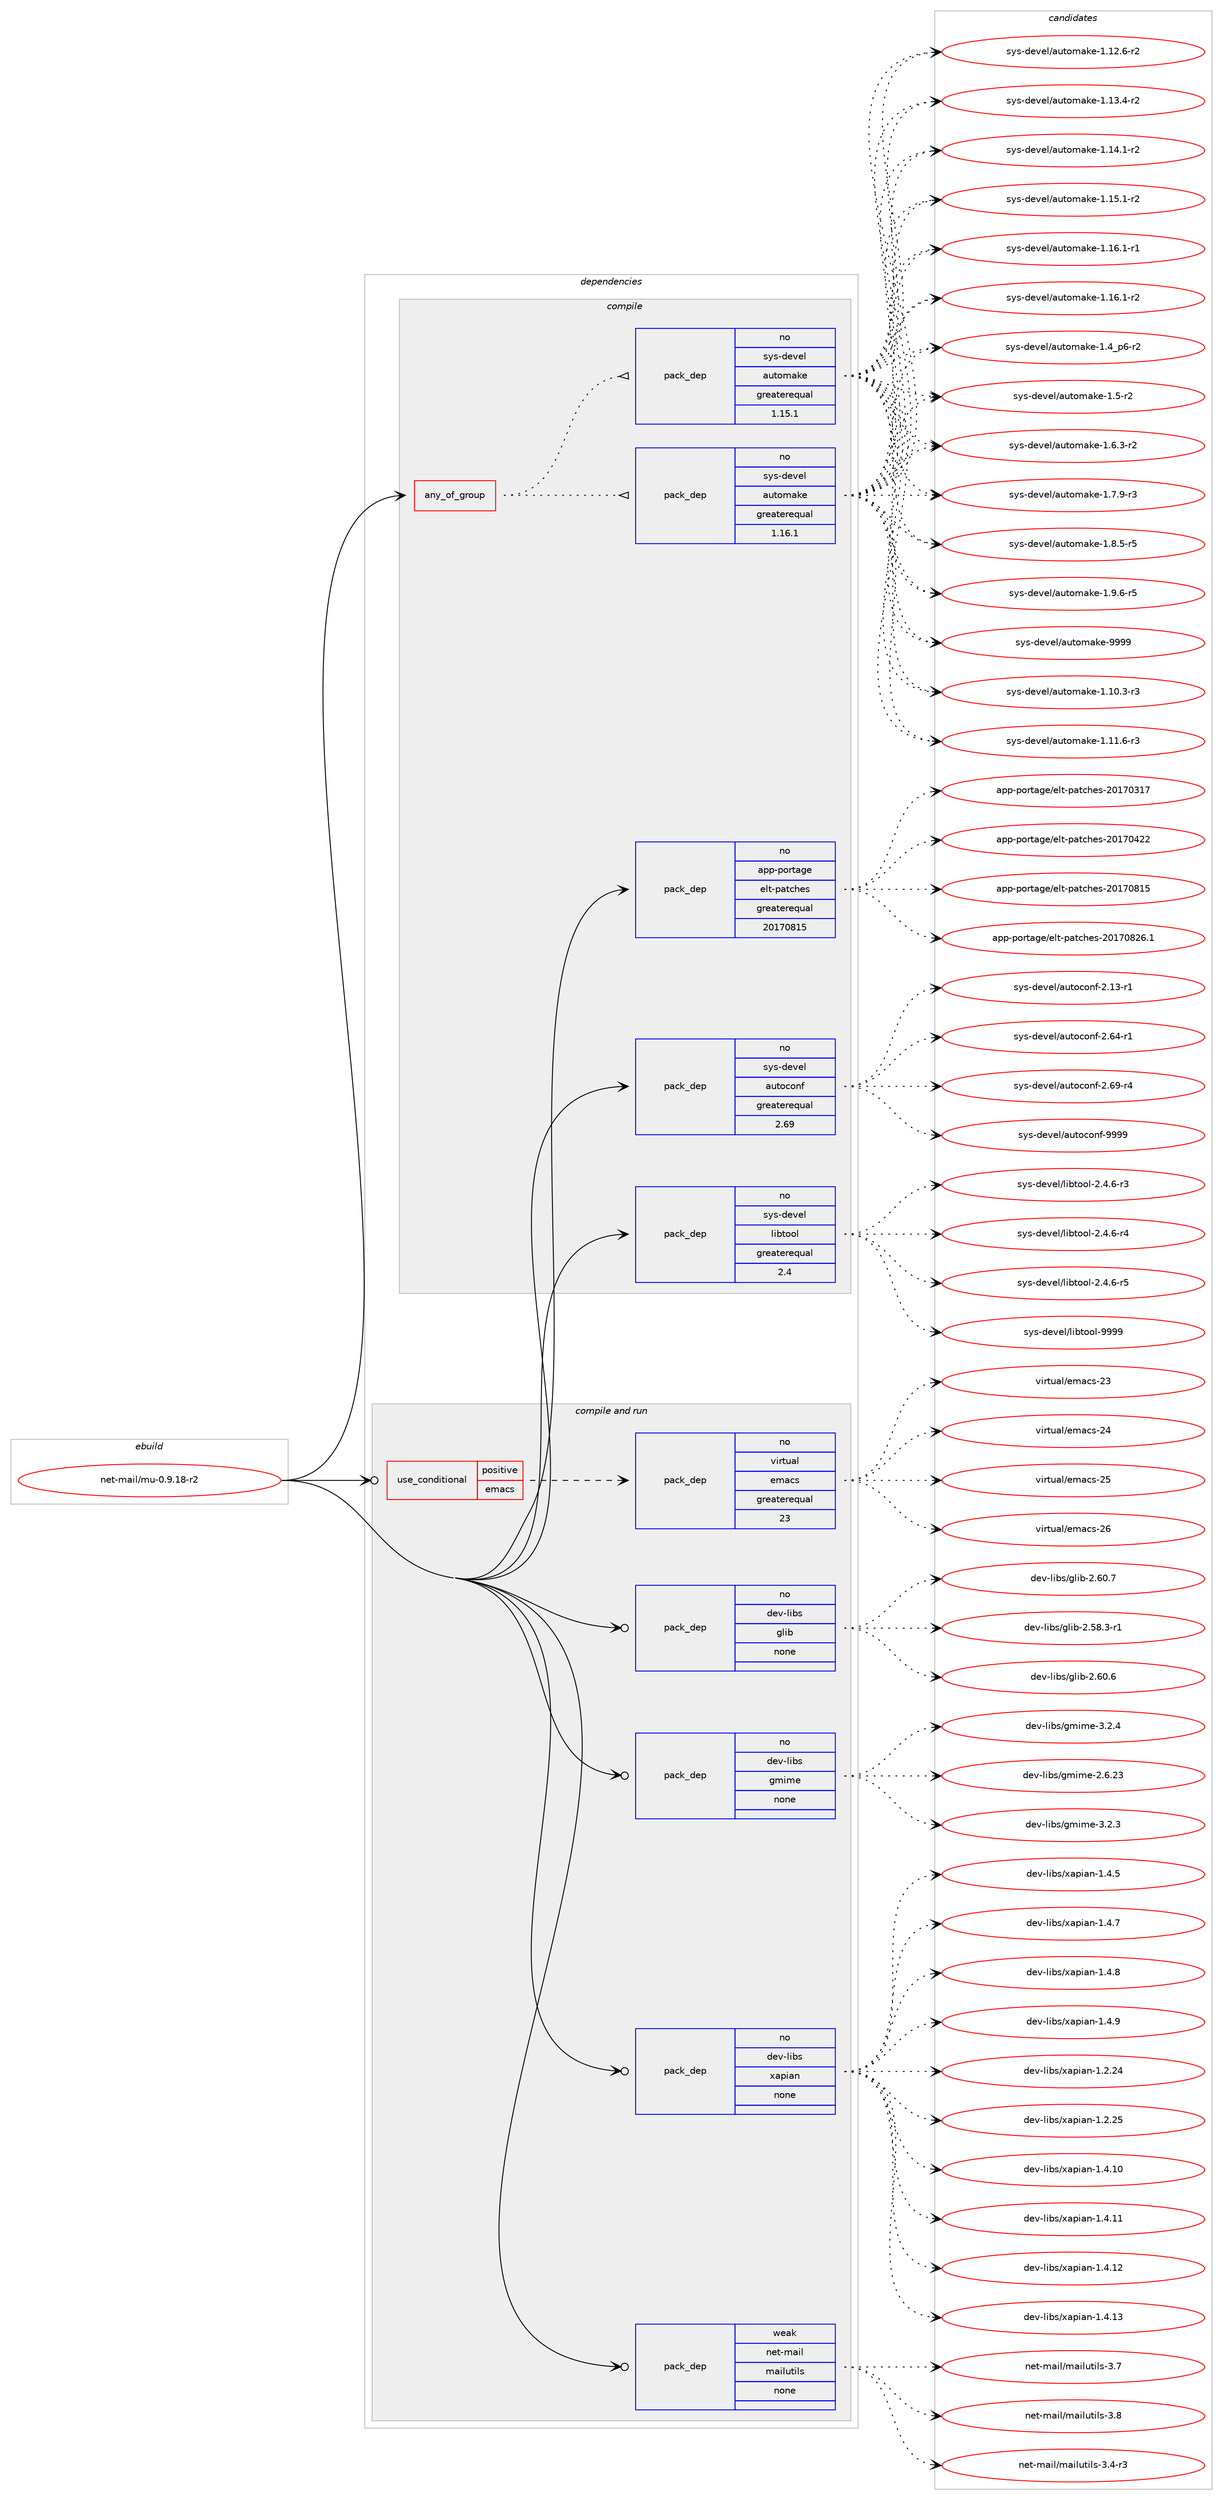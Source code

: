 digraph prolog {

# *************
# Graph options
# *************

newrank=true;
concentrate=true;
compound=true;
graph [rankdir=LR,fontname=Helvetica,fontsize=10,ranksep=1.5];#, ranksep=2.5, nodesep=0.2];
edge  [arrowhead=vee];
node  [fontname=Helvetica,fontsize=10];

# **********
# The ebuild
# **********

subgraph cluster_leftcol {
color=gray;
rank=same;
label=<<i>ebuild</i>>;
id [label="net-mail/mu-0.9.18-r2", color=red, width=4, href="../net-mail/mu-0.9.18-r2.svg"];
}

# ****************
# The dependencies
# ****************

subgraph cluster_midcol {
color=gray;
label=<<i>dependencies</i>>;
subgraph cluster_compile {
fillcolor="#eeeeee";
style=filled;
label=<<i>compile</i>>;
subgraph any14108 {
dependency830367 [label=<<TABLE BORDER="0" CELLBORDER="1" CELLSPACING="0" CELLPADDING="4"><TR><TD CELLPADDING="10">any_of_group</TD></TR></TABLE>>, shape=none, color=red];subgraph pack613291 {
dependency830368 [label=<<TABLE BORDER="0" CELLBORDER="1" CELLSPACING="0" CELLPADDING="4" WIDTH="220"><TR><TD ROWSPAN="6" CELLPADDING="30">pack_dep</TD></TR><TR><TD WIDTH="110">no</TD></TR><TR><TD>sys-devel</TD></TR><TR><TD>automake</TD></TR><TR><TD>greaterequal</TD></TR><TR><TD>1.16.1</TD></TR></TABLE>>, shape=none, color=blue];
}
dependency830367:e -> dependency830368:w [weight=20,style="dotted",arrowhead="oinv"];
subgraph pack613292 {
dependency830369 [label=<<TABLE BORDER="0" CELLBORDER="1" CELLSPACING="0" CELLPADDING="4" WIDTH="220"><TR><TD ROWSPAN="6" CELLPADDING="30">pack_dep</TD></TR><TR><TD WIDTH="110">no</TD></TR><TR><TD>sys-devel</TD></TR><TR><TD>automake</TD></TR><TR><TD>greaterequal</TD></TR><TR><TD>1.15.1</TD></TR></TABLE>>, shape=none, color=blue];
}
dependency830367:e -> dependency830369:w [weight=20,style="dotted",arrowhead="oinv"];
}
id:e -> dependency830367:w [weight=20,style="solid",arrowhead="vee"];
subgraph pack613293 {
dependency830370 [label=<<TABLE BORDER="0" CELLBORDER="1" CELLSPACING="0" CELLPADDING="4" WIDTH="220"><TR><TD ROWSPAN="6" CELLPADDING="30">pack_dep</TD></TR><TR><TD WIDTH="110">no</TD></TR><TR><TD>app-portage</TD></TR><TR><TD>elt-patches</TD></TR><TR><TD>greaterequal</TD></TR><TR><TD>20170815</TD></TR></TABLE>>, shape=none, color=blue];
}
id:e -> dependency830370:w [weight=20,style="solid",arrowhead="vee"];
subgraph pack613294 {
dependency830371 [label=<<TABLE BORDER="0" CELLBORDER="1" CELLSPACING="0" CELLPADDING="4" WIDTH="220"><TR><TD ROWSPAN="6" CELLPADDING="30">pack_dep</TD></TR><TR><TD WIDTH="110">no</TD></TR><TR><TD>sys-devel</TD></TR><TR><TD>autoconf</TD></TR><TR><TD>greaterequal</TD></TR><TR><TD>2.69</TD></TR></TABLE>>, shape=none, color=blue];
}
id:e -> dependency830371:w [weight=20,style="solid",arrowhead="vee"];
subgraph pack613295 {
dependency830372 [label=<<TABLE BORDER="0" CELLBORDER="1" CELLSPACING="0" CELLPADDING="4" WIDTH="220"><TR><TD ROWSPAN="6" CELLPADDING="30">pack_dep</TD></TR><TR><TD WIDTH="110">no</TD></TR><TR><TD>sys-devel</TD></TR><TR><TD>libtool</TD></TR><TR><TD>greaterequal</TD></TR><TR><TD>2.4</TD></TR></TABLE>>, shape=none, color=blue];
}
id:e -> dependency830372:w [weight=20,style="solid",arrowhead="vee"];
}
subgraph cluster_compileandrun {
fillcolor="#eeeeee";
style=filled;
label=<<i>compile and run</i>>;
subgraph cond202511 {
dependency830373 [label=<<TABLE BORDER="0" CELLBORDER="1" CELLSPACING="0" CELLPADDING="4"><TR><TD ROWSPAN="3" CELLPADDING="10">use_conditional</TD></TR><TR><TD>positive</TD></TR><TR><TD>emacs</TD></TR></TABLE>>, shape=none, color=red];
subgraph pack613296 {
dependency830374 [label=<<TABLE BORDER="0" CELLBORDER="1" CELLSPACING="0" CELLPADDING="4" WIDTH="220"><TR><TD ROWSPAN="6" CELLPADDING="30">pack_dep</TD></TR><TR><TD WIDTH="110">no</TD></TR><TR><TD>virtual</TD></TR><TR><TD>emacs</TD></TR><TR><TD>greaterequal</TD></TR><TR><TD>23</TD></TR></TABLE>>, shape=none, color=blue];
}
dependency830373:e -> dependency830374:w [weight=20,style="dashed",arrowhead="vee"];
}
id:e -> dependency830373:w [weight=20,style="solid",arrowhead="odotvee"];
subgraph pack613297 {
dependency830375 [label=<<TABLE BORDER="0" CELLBORDER="1" CELLSPACING="0" CELLPADDING="4" WIDTH="220"><TR><TD ROWSPAN="6" CELLPADDING="30">pack_dep</TD></TR><TR><TD WIDTH="110">no</TD></TR><TR><TD>dev-libs</TD></TR><TR><TD>glib</TD></TR><TR><TD>none</TD></TR><TR><TD></TD></TR></TABLE>>, shape=none, color=blue];
}
id:e -> dependency830375:w [weight=20,style="solid",arrowhead="odotvee"];
subgraph pack613298 {
dependency830376 [label=<<TABLE BORDER="0" CELLBORDER="1" CELLSPACING="0" CELLPADDING="4" WIDTH="220"><TR><TD ROWSPAN="6" CELLPADDING="30">pack_dep</TD></TR><TR><TD WIDTH="110">no</TD></TR><TR><TD>dev-libs</TD></TR><TR><TD>gmime</TD></TR><TR><TD>none</TD></TR><TR><TD></TD></TR></TABLE>>, shape=none, color=blue];
}
id:e -> dependency830376:w [weight=20,style="solid",arrowhead="odotvee"];
subgraph pack613299 {
dependency830377 [label=<<TABLE BORDER="0" CELLBORDER="1" CELLSPACING="0" CELLPADDING="4" WIDTH="220"><TR><TD ROWSPAN="6" CELLPADDING="30">pack_dep</TD></TR><TR><TD WIDTH="110">no</TD></TR><TR><TD>dev-libs</TD></TR><TR><TD>xapian</TD></TR><TR><TD>none</TD></TR><TR><TD></TD></TR></TABLE>>, shape=none, color=blue];
}
id:e -> dependency830377:w [weight=20,style="solid",arrowhead="odotvee"];
subgraph pack613300 {
dependency830378 [label=<<TABLE BORDER="0" CELLBORDER="1" CELLSPACING="0" CELLPADDING="4" WIDTH="220"><TR><TD ROWSPAN="6" CELLPADDING="30">pack_dep</TD></TR><TR><TD WIDTH="110">weak</TD></TR><TR><TD>net-mail</TD></TR><TR><TD>mailutils</TD></TR><TR><TD>none</TD></TR><TR><TD></TD></TR></TABLE>>, shape=none, color=blue];
}
id:e -> dependency830378:w [weight=20,style="solid",arrowhead="odotvee"];
}
subgraph cluster_run {
fillcolor="#eeeeee";
style=filled;
label=<<i>run</i>>;
}
}

# **************
# The candidates
# **************

subgraph cluster_choices {
rank=same;
color=gray;
label=<<i>candidates</i>>;

subgraph choice613291 {
color=black;
nodesep=1;
choice11512111545100101118101108479711711611110997107101454946494846514511451 [label="sys-devel/automake-1.10.3-r3", color=red, width=4,href="../sys-devel/automake-1.10.3-r3.svg"];
choice11512111545100101118101108479711711611110997107101454946494946544511451 [label="sys-devel/automake-1.11.6-r3", color=red, width=4,href="../sys-devel/automake-1.11.6-r3.svg"];
choice11512111545100101118101108479711711611110997107101454946495046544511450 [label="sys-devel/automake-1.12.6-r2", color=red, width=4,href="../sys-devel/automake-1.12.6-r2.svg"];
choice11512111545100101118101108479711711611110997107101454946495146524511450 [label="sys-devel/automake-1.13.4-r2", color=red, width=4,href="../sys-devel/automake-1.13.4-r2.svg"];
choice11512111545100101118101108479711711611110997107101454946495246494511450 [label="sys-devel/automake-1.14.1-r2", color=red, width=4,href="../sys-devel/automake-1.14.1-r2.svg"];
choice11512111545100101118101108479711711611110997107101454946495346494511450 [label="sys-devel/automake-1.15.1-r2", color=red, width=4,href="../sys-devel/automake-1.15.1-r2.svg"];
choice11512111545100101118101108479711711611110997107101454946495446494511449 [label="sys-devel/automake-1.16.1-r1", color=red, width=4,href="../sys-devel/automake-1.16.1-r1.svg"];
choice11512111545100101118101108479711711611110997107101454946495446494511450 [label="sys-devel/automake-1.16.1-r2", color=red, width=4,href="../sys-devel/automake-1.16.1-r2.svg"];
choice115121115451001011181011084797117116111109971071014549465295112544511450 [label="sys-devel/automake-1.4_p6-r2", color=red, width=4,href="../sys-devel/automake-1.4_p6-r2.svg"];
choice11512111545100101118101108479711711611110997107101454946534511450 [label="sys-devel/automake-1.5-r2", color=red, width=4,href="../sys-devel/automake-1.5-r2.svg"];
choice115121115451001011181011084797117116111109971071014549465446514511450 [label="sys-devel/automake-1.6.3-r2", color=red, width=4,href="../sys-devel/automake-1.6.3-r2.svg"];
choice115121115451001011181011084797117116111109971071014549465546574511451 [label="sys-devel/automake-1.7.9-r3", color=red, width=4,href="../sys-devel/automake-1.7.9-r3.svg"];
choice115121115451001011181011084797117116111109971071014549465646534511453 [label="sys-devel/automake-1.8.5-r5", color=red, width=4,href="../sys-devel/automake-1.8.5-r5.svg"];
choice115121115451001011181011084797117116111109971071014549465746544511453 [label="sys-devel/automake-1.9.6-r5", color=red, width=4,href="../sys-devel/automake-1.9.6-r5.svg"];
choice115121115451001011181011084797117116111109971071014557575757 [label="sys-devel/automake-9999", color=red, width=4,href="../sys-devel/automake-9999.svg"];
dependency830368:e -> choice11512111545100101118101108479711711611110997107101454946494846514511451:w [style=dotted,weight="100"];
dependency830368:e -> choice11512111545100101118101108479711711611110997107101454946494946544511451:w [style=dotted,weight="100"];
dependency830368:e -> choice11512111545100101118101108479711711611110997107101454946495046544511450:w [style=dotted,weight="100"];
dependency830368:e -> choice11512111545100101118101108479711711611110997107101454946495146524511450:w [style=dotted,weight="100"];
dependency830368:e -> choice11512111545100101118101108479711711611110997107101454946495246494511450:w [style=dotted,weight="100"];
dependency830368:e -> choice11512111545100101118101108479711711611110997107101454946495346494511450:w [style=dotted,weight="100"];
dependency830368:e -> choice11512111545100101118101108479711711611110997107101454946495446494511449:w [style=dotted,weight="100"];
dependency830368:e -> choice11512111545100101118101108479711711611110997107101454946495446494511450:w [style=dotted,weight="100"];
dependency830368:e -> choice115121115451001011181011084797117116111109971071014549465295112544511450:w [style=dotted,weight="100"];
dependency830368:e -> choice11512111545100101118101108479711711611110997107101454946534511450:w [style=dotted,weight="100"];
dependency830368:e -> choice115121115451001011181011084797117116111109971071014549465446514511450:w [style=dotted,weight="100"];
dependency830368:e -> choice115121115451001011181011084797117116111109971071014549465546574511451:w [style=dotted,weight="100"];
dependency830368:e -> choice115121115451001011181011084797117116111109971071014549465646534511453:w [style=dotted,weight="100"];
dependency830368:e -> choice115121115451001011181011084797117116111109971071014549465746544511453:w [style=dotted,weight="100"];
dependency830368:e -> choice115121115451001011181011084797117116111109971071014557575757:w [style=dotted,weight="100"];
}
subgraph choice613292 {
color=black;
nodesep=1;
choice11512111545100101118101108479711711611110997107101454946494846514511451 [label="sys-devel/automake-1.10.3-r3", color=red, width=4,href="../sys-devel/automake-1.10.3-r3.svg"];
choice11512111545100101118101108479711711611110997107101454946494946544511451 [label="sys-devel/automake-1.11.6-r3", color=red, width=4,href="../sys-devel/automake-1.11.6-r3.svg"];
choice11512111545100101118101108479711711611110997107101454946495046544511450 [label="sys-devel/automake-1.12.6-r2", color=red, width=4,href="../sys-devel/automake-1.12.6-r2.svg"];
choice11512111545100101118101108479711711611110997107101454946495146524511450 [label="sys-devel/automake-1.13.4-r2", color=red, width=4,href="../sys-devel/automake-1.13.4-r2.svg"];
choice11512111545100101118101108479711711611110997107101454946495246494511450 [label="sys-devel/automake-1.14.1-r2", color=red, width=4,href="../sys-devel/automake-1.14.1-r2.svg"];
choice11512111545100101118101108479711711611110997107101454946495346494511450 [label="sys-devel/automake-1.15.1-r2", color=red, width=4,href="../sys-devel/automake-1.15.1-r2.svg"];
choice11512111545100101118101108479711711611110997107101454946495446494511449 [label="sys-devel/automake-1.16.1-r1", color=red, width=4,href="../sys-devel/automake-1.16.1-r1.svg"];
choice11512111545100101118101108479711711611110997107101454946495446494511450 [label="sys-devel/automake-1.16.1-r2", color=red, width=4,href="../sys-devel/automake-1.16.1-r2.svg"];
choice115121115451001011181011084797117116111109971071014549465295112544511450 [label="sys-devel/automake-1.4_p6-r2", color=red, width=4,href="../sys-devel/automake-1.4_p6-r2.svg"];
choice11512111545100101118101108479711711611110997107101454946534511450 [label="sys-devel/automake-1.5-r2", color=red, width=4,href="../sys-devel/automake-1.5-r2.svg"];
choice115121115451001011181011084797117116111109971071014549465446514511450 [label="sys-devel/automake-1.6.3-r2", color=red, width=4,href="../sys-devel/automake-1.6.3-r2.svg"];
choice115121115451001011181011084797117116111109971071014549465546574511451 [label="sys-devel/automake-1.7.9-r3", color=red, width=4,href="../sys-devel/automake-1.7.9-r3.svg"];
choice115121115451001011181011084797117116111109971071014549465646534511453 [label="sys-devel/automake-1.8.5-r5", color=red, width=4,href="../sys-devel/automake-1.8.5-r5.svg"];
choice115121115451001011181011084797117116111109971071014549465746544511453 [label="sys-devel/automake-1.9.6-r5", color=red, width=4,href="../sys-devel/automake-1.9.6-r5.svg"];
choice115121115451001011181011084797117116111109971071014557575757 [label="sys-devel/automake-9999", color=red, width=4,href="../sys-devel/automake-9999.svg"];
dependency830369:e -> choice11512111545100101118101108479711711611110997107101454946494846514511451:w [style=dotted,weight="100"];
dependency830369:e -> choice11512111545100101118101108479711711611110997107101454946494946544511451:w [style=dotted,weight="100"];
dependency830369:e -> choice11512111545100101118101108479711711611110997107101454946495046544511450:w [style=dotted,weight="100"];
dependency830369:e -> choice11512111545100101118101108479711711611110997107101454946495146524511450:w [style=dotted,weight="100"];
dependency830369:e -> choice11512111545100101118101108479711711611110997107101454946495246494511450:w [style=dotted,weight="100"];
dependency830369:e -> choice11512111545100101118101108479711711611110997107101454946495346494511450:w [style=dotted,weight="100"];
dependency830369:e -> choice11512111545100101118101108479711711611110997107101454946495446494511449:w [style=dotted,weight="100"];
dependency830369:e -> choice11512111545100101118101108479711711611110997107101454946495446494511450:w [style=dotted,weight="100"];
dependency830369:e -> choice115121115451001011181011084797117116111109971071014549465295112544511450:w [style=dotted,weight="100"];
dependency830369:e -> choice11512111545100101118101108479711711611110997107101454946534511450:w [style=dotted,weight="100"];
dependency830369:e -> choice115121115451001011181011084797117116111109971071014549465446514511450:w [style=dotted,weight="100"];
dependency830369:e -> choice115121115451001011181011084797117116111109971071014549465546574511451:w [style=dotted,weight="100"];
dependency830369:e -> choice115121115451001011181011084797117116111109971071014549465646534511453:w [style=dotted,weight="100"];
dependency830369:e -> choice115121115451001011181011084797117116111109971071014549465746544511453:w [style=dotted,weight="100"];
dependency830369:e -> choice115121115451001011181011084797117116111109971071014557575757:w [style=dotted,weight="100"];
}
subgraph choice613293 {
color=black;
nodesep=1;
choice97112112451121111141169710310147101108116451129711699104101115455048495548514955 [label="app-portage/elt-patches-20170317", color=red, width=4,href="../app-portage/elt-patches-20170317.svg"];
choice97112112451121111141169710310147101108116451129711699104101115455048495548525050 [label="app-portage/elt-patches-20170422", color=red, width=4,href="../app-portage/elt-patches-20170422.svg"];
choice97112112451121111141169710310147101108116451129711699104101115455048495548564953 [label="app-portage/elt-patches-20170815", color=red, width=4,href="../app-portage/elt-patches-20170815.svg"];
choice971121124511211111411697103101471011081164511297116991041011154550484955485650544649 [label="app-portage/elt-patches-20170826.1", color=red, width=4,href="../app-portage/elt-patches-20170826.1.svg"];
dependency830370:e -> choice97112112451121111141169710310147101108116451129711699104101115455048495548514955:w [style=dotted,weight="100"];
dependency830370:e -> choice97112112451121111141169710310147101108116451129711699104101115455048495548525050:w [style=dotted,weight="100"];
dependency830370:e -> choice97112112451121111141169710310147101108116451129711699104101115455048495548564953:w [style=dotted,weight="100"];
dependency830370:e -> choice971121124511211111411697103101471011081164511297116991041011154550484955485650544649:w [style=dotted,weight="100"];
}
subgraph choice613294 {
color=black;
nodesep=1;
choice1151211154510010111810110847971171161119911111010245504649514511449 [label="sys-devel/autoconf-2.13-r1", color=red, width=4,href="../sys-devel/autoconf-2.13-r1.svg"];
choice1151211154510010111810110847971171161119911111010245504654524511449 [label="sys-devel/autoconf-2.64-r1", color=red, width=4,href="../sys-devel/autoconf-2.64-r1.svg"];
choice1151211154510010111810110847971171161119911111010245504654574511452 [label="sys-devel/autoconf-2.69-r4", color=red, width=4,href="../sys-devel/autoconf-2.69-r4.svg"];
choice115121115451001011181011084797117116111991111101024557575757 [label="sys-devel/autoconf-9999", color=red, width=4,href="../sys-devel/autoconf-9999.svg"];
dependency830371:e -> choice1151211154510010111810110847971171161119911111010245504649514511449:w [style=dotted,weight="100"];
dependency830371:e -> choice1151211154510010111810110847971171161119911111010245504654524511449:w [style=dotted,weight="100"];
dependency830371:e -> choice1151211154510010111810110847971171161119911111010245504654574511452:w [style=dotted,weight="100"];
dependency830371:e -> choice115121115451001011181011084797117116111991111101024557575757:w [style=dotted,weight="100"];
}
subgraph choice613295 {
color=black;
nodesep=1;
choice1151211154510010111810110847108105981161111111084550465246544511451 [label="sys-devel/libtool-2.4.6-r3", color=red, width=4,href="../sys-devel/libtool-2.4.6-r3.svg"];
choice1151211154510010111810110847108105981161111111084550465246544511452 [label="sys-devel/libtool-2.4.6-r4", color=red, width=4,href="../sys-devel/libtool-2.4.6-r4.svg"];
choice1151211154510010111810110847108105981161111111084550465246544511453 [label="sys-devel/libtool-2.4.6-r5", color=red, width=4,href="../sys-devel/libtool-2.4.6-r5.svg"];
choice1151211154510010111810110847108105981161111111084557575757 [label="sys-devel/libtool-9999", color=red, width=4,href="../sys-devel/libtool-9999.svg"];
dependency830372:e -> choice1151211154510010111810110847108105981161111111084550465246544511451:w [style=dotted,weight="100"];
dependency830372:e -> choice1151211154510010111810110847108105981161111111084550465246544511452:w [style=dotted,weight="100"];
dependency830372:e -> choice1151211154510010111810110847108105981161111111084550465246544511453:w [style=dotted,weight="100"];
dependency830372:e -> choice1151211154510010111810110847108105981161111111084557575757:w [style=dotted,weight="100"];
}
subgraph choice613296 {
color=black;
nodesep=1;
choice11810511411611797108471011099799115455051 [label="virtual/emacs-23", color=red, width=4,href="../virtual/emacs-23.svg"];
choice11810511411611797108471011099799115455052 [label="virtual/emacs-24", color=red, width=4,href="../virtual/emacs-24.svg"];
choice11810511411611797108471011099799115455053 [label="virtual/emacs-25", color=red, width=4,href="../virtual/emacs-25.svg"];
choice11810511411611797108471011099799115455054 [label="virtual/emacs-26", color=red, width=4,href="../virtual/emacs-26.svg"];
dependency830374:e -> choice11810511411611797108471011099799115455051:w [style=dotted,weight="100"];
dependency830374:e -> choice11810511411611797108471011099799115455052:w [style=dotted,weight="100"];
dependency830374:e -> choice11810511411611797108471011099799115455053:w [style=dotted,weight="100"];
dependency830374:e -> choice11810511411611797108471011099799115455054:w [style=dotted,weight="100"];
}
subgraph choice613297 {
color=black;
nodesep=1;
choice10010111845108105981154710310810598455046535646514511449 [label="dev-libs/glib-2.58.3-r1", color=red, width=4,href="../dev-libs/glib-2.58.3-r1.svg"];
choice1001011184510810598115471031081059845504654484654 [label="dev-libs/glib-2.60.6", color=red, width=4,href="../dev-libs/glib-2.60.6.svg"];
choice1001011184510810598115471031081059845504654484655 [label="dev-libs/glib-2.60.7", color=red, width=4,href="../dev-libs/glib-2.60.7.svg"];
dependency830375:e -> choice10010111845108105981154710310810598455046535646514511449:w [style=dotted,weight="100"];
dependency830375:e -> choice1001011184510810598115471031081059845504654484654:w [style=dotted,weight="100"];
dependency830375:e -> choice1001011184510810598115471031081059845504654484655:w [style=dotted,weight="100"];
}
subgraph choice613298 {
color=black;
nodesep=1;
choice10010111845108105981154710310910510910145504654465051 [label="dev-libs/gmime-2.6.23", color=red, width=4,href="../dev-libs/gmime-2.6.23.svg"];
choice100101118451081059811547103109105109101455146504651 [label="dev-libs/gmime-3.2.3", color=red, width=4,href="../dev-libs/gmime-3.2.3.svg"];
choice100101118451081059811547103109105109101455146504652 [label="dev-libs/gmime-3.2.4", color=red, width=4,href="../dev-libs/gmime-3.2.4.svg"];
dependency830376:e -> choice10010111845108105981154710310910510910145504654465051:w [style=dotted,weight="100"];
dependency830376:e -> choice100101118451081059811547103109105109101455146504651:w [style=dotted,weight="100"];
dependency830376:e -> choice100101118451081059811547103109105109101455146504652:w [style=dotted,weight="100"];
}
subgraph choice613299 {
color=black;
nodesep=1;
choice100101118451081059811547120971121059711045494650465052 [label="dev-libs/xapian-1.2.24", color=red, width=4,href="../dev-libs/xapian-1.2.24.svg"];
choice100101118451081059811547120971121059711045494650465053 [label="dev-libs/xapian-1.2.25", color=red, width=4,href="../dev-libs/xapian-1.2.25.svg"];
choice100101118451081059811547120971121059711045494652464948 [label="dev-libs/xapian-1.4.10", color=red, width=4,href="../dev-libs/xapian-1.4.10.svg"];
choice100101118451081059811547120971121059711045494652464949 [label="dev-libs/xapian-1.4.11", color=red, width=4,href="../dev-libs/xapian-1.4.11.svg"];
choice100101118451081059811547120971121059711045494652464950 [label="dev-libs/xapian-1.4.12", color=red, width=4,href="../dev-libs/xapian-1.4.12.svg"];
choice100101118451081059811547120971121059711045494652464951 [label="dev-libs/xapian-1.4.13", color=red, width=4,href="../dev-libs/xapian-1.4.13.svg"];
choice1001011184510810598115471209711210597110454946524653 [label="dev-libs/xapian-1.4.5", color=red, width=4,href="../dev-libs/xapian-1.4.5.svg"];
choice1001011184510810598115471209711210597110454946524655 [label="dev-libs/xapian-1.4.7", color=red, width=4,href="../dev-libs/xapian-1.4.7.svg"];
choice1001011184510810598115471209711210597110454946524656 [label="dev-libs/xapian-1.4.8", color=red, width=4,href="../dev-libs/xapian-1.4.8.svg"];
choice1001011184510810598115471209711210597110454946524657 [label="dev-libs/xapian-1.4.9", color=red, width=4,href="../dev-libs/xapian-1.4.9.svg"];
dependency830377:e -> choice100101118451081059811547120971121059711045494650465052:w [style=dotted,weight="100"];
dependency830377:e -> choice100101118451081059811547120971121059711045494650465053:w [style=dotted,weight="100"];
dependency830377:e -> choice100101118451081059811547120971121059711045494652464948:w [style=dotted,weight="100"];
dependency830377:e -> choice100101118451081059811547120971121059711045494652464949:w [style=dotted,weight="100"];
dependency830377:e -> choice100101118451081059811547120971121059711045494652464950:w [style=dotted,weight="100"];
dependency830377:e -> choice100101118451081059811547120971121059711045494652464951:w [style=dotted,weight="100"];
dependency830377:e -> choice1001011184510810598115471209711210597110454946524653:w [style=dotted,weight="100"];
dependency830377:e -> choice1001011184510810598115471209711210597110454946524655:w [style=dotted,weight="100"];
dependency830377:e -> choice1001011184510810598115471209711210597110454946524656:w [style=dotted,weight="100"];
dependency830377:e -> choice1001011184510810598115471209711210597110454946524657:w [style=dotted,weight="100"];
}
subgraph choice613300 {
color=black;
nodesep=1;
choice11010111645109971051084710997105108117116105108115455146524511451 [label="net-mail/mailutils-3.4-r3", color=red, width=4,href="../net-mail/mailutils-3.4-r3.svg"];
choice1101011164510997105108471099710510811711610510811545514655 [label="net-mail/mailutils-3.7", color=red, width=4,href="../net-mail/mailutils-3.7.svg"];
choice1101011164510997105108471099710510811711610510811545514656 [label="net-mail/mailutils-3.8", color=red, width=4,href="../net-mail/mailutils-3.8.svg"];
dependency830378:e -> choice11010111645109971051084710997105108117116105108115455146524511451:w [style=dotted,weight="100"];
dependency830378:e -> choice1101011164510997105108471099710510811711610510811545514655:w [style=dotted,weight="100"];
dependency830378:e -> choice1101011164510997105108471099710510811711610510811545514656:w [style=dotted,weight="100"];
}
}

}

